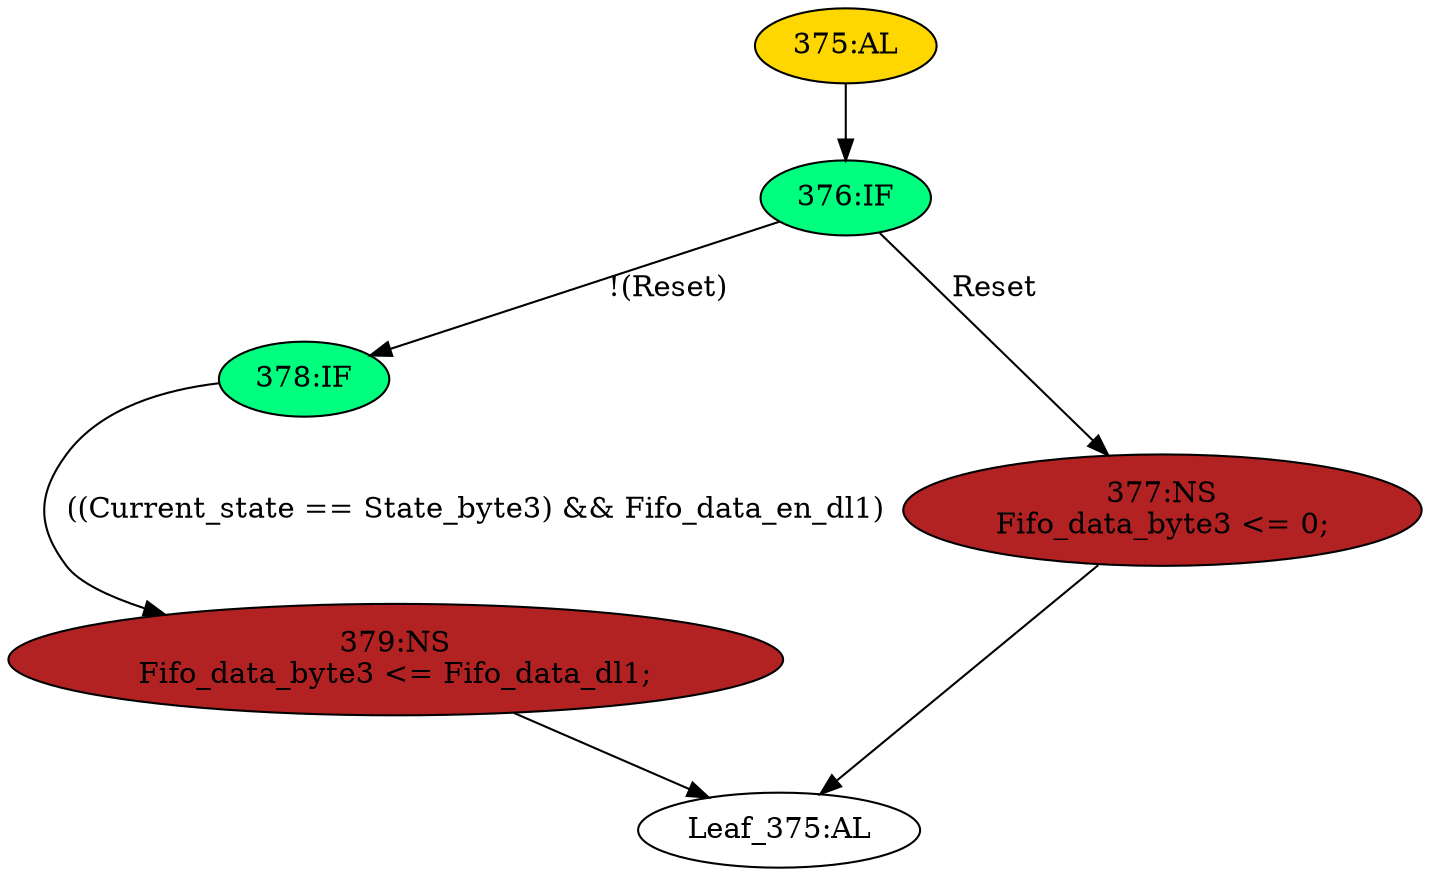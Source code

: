 strict digraph "" {
	node [label="\N"];
	"379:NS"	 [ast="<pyverilog.vparser.ast.NonblockingSubstitution object at 0x7fbd1c2d49d0>",
		fillcolor=firebrick,
		label="379:NS
Fifo_data_byte3 <= Fifo_data_dl1;",
		statements="[<pyverilog.vparser.ast.NonblockingSubstitution object at 0x7fbd1c2d49d0>]",
		style=filled,
		typ=NonblockingSubstitution];
	"Leaf_375:AL"	 [def_var="['Fifo_data_byte3']",
		label="Leaf_375:AL"];
	"379:NS" -> "Leaf_375:AL"	 [cond="[]",
		lineno=None];
	"378:IF"	 [ast="<pyverilog.vparser.ast.IfStatement object at 0x7fbd1c2d4b90>",
		fillcolor=springgreen,
		label="378:IF",
		statements="[]",
		style=filled,
		typ=IfStatement];
	"378:IF" -> "379:NS"	 [cond="['Current_state', 'State_byte3', 'Fifo_data_en_dl1']",
		label="((Current_state == State_byte3) && Fifo_data_en_dl1)",
		lineno=378];
	"376:IF"	 [ast="<pyverilog.vparser.ast.IfStatement object at 0x7fbd1c2d4d90>",
		fillcolor=springgreen,
		label="376:IF",
		statements="[]",
		style=filled,
		typ=IfStatement];
	"376:IF" -> "378:IF"	 [cond="['Reset']",
		label="!(Reset)",
		lineno=376];
	"377:NS"	 [ast="<pyverilog.vparser.ast.NonblockingSubstitution object at 0x7fbd1c2d4dd0>",
		fillcolor=firebrick,
		label="377:NS
Fifo_data_byte3 <= 0;",
		statements="[<pyverilog.vparser.ast.NonblockingSubstitution object at 0x7fbd1c2d4dd0>]",
		style=filled,
		typ=NonblockingSubstitution];
	"376:IF" -> "377:NS"	 [cond="['Reset']",
		label=Reset,
		lineno=376];
	"377:NS" -> "Leaf_375:AL"	 [cond="[]",
		lineno=None];
	"375:AL"	 [ast="<pyverilog.vparser.ast.Always object at 0x7fbd1c2d4f90>",
		clk_sens=True,
		fillcolor=gold,
		label="375:AL",
		sens="['Clk_MAC', 'Reset']",
		statements="[]",
		style=filled,
		typ=Always,
		use_var="['Reset', 'State_byte3', 'Fifo_data_dl1', 'Current_state', 'Fifo_data_en_dl1']"];
	"375:AL" -> "376:IF"	 [cond="[]",
		lineno=None];
}
